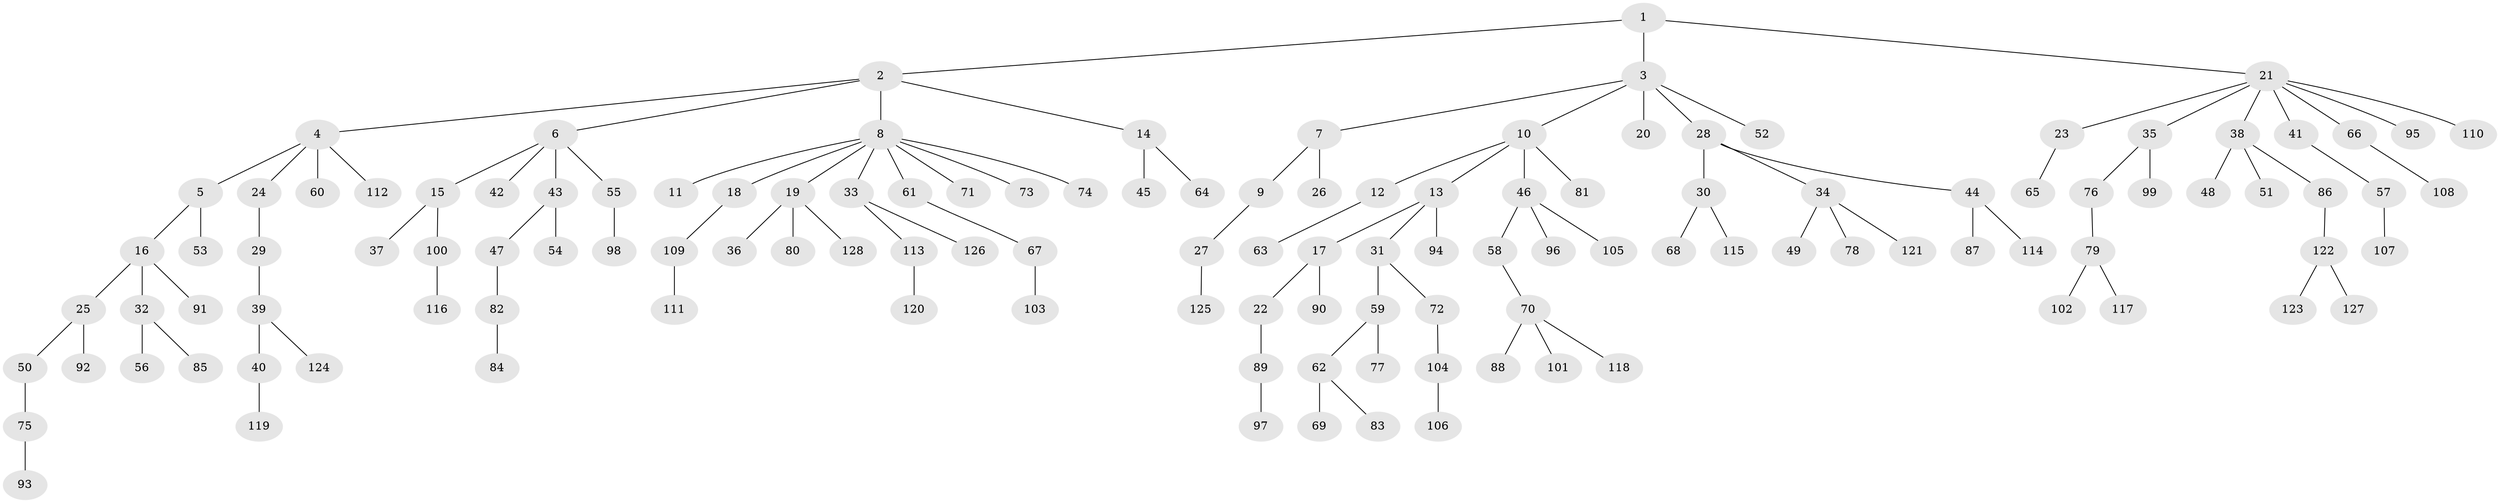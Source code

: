 // coarse degree distribution, {3: 0.13333333333333333, 5: 0.022222222222222223, 8: 0.011111111111111112, 2: 0.3111111111111111, 4: 0.05555555555555555, 1: 0.45555555555555555, 7: 0.011111111111111112}
// Generated by graph-tools (version 1.1) at 2025/37/03/04/25 23:37:16]
// undirected, 128 vertices, 127 edges
graph export_dot {
  node [color=gray90,style=filled];
  1;
  2;
  3;
  4;
  5;
  6;
  7;
  8;
  9;
  10;
  11;
  12;
  13;
  14;
  15;
  16;
  17;
  18;
  19;
  20;
  21;
  22;
  23;
  24;
  25;
  26;
  27;
  28;
  29;
  30;
  31;
  32;
  33;
  34;
  35;
  36;
  37;
  38;
  39;
  40;
  41;
  42;
  43;
  44;
  45;
  46;
  47;
  48;
  49;
  50;
  51;
  52;
  53;
  54;
  55;
  56;
  57;
  58;
  59;
  60;
  61;
  62;
  63;
  64;
  65;
  66;
  67;
  68;
  69;
  70;
  71;
  72;
  73;
  74;
  75;
  76;
  77;
  78;
  79;
  80;
  81;
  82;
  83;
  84;
  85;
  86;
  87;
  88;
  89;
  90;
  91;
  92;
  93;
  94;
  95;
  96;
  97;
  98;
  99;
  100;
  101;
  102;
  103;
  104;
  105;
  106;
  107;
  108;
  109;
  110;
  111;
  112;
  113;
  114;
  115;
  116;
  117;
  118;
  119;
  120;
  121;
  122;
  123;
  124;
  125;
  126;
  127;
  128;
  1 -- 2;
  1 -- 3;
  1 -- 21;
  2 -- 4;
  2 -- 6;
  2 -- 8;
  2 -- 14;
  3 -- 7;
  3 -- 10;
  3 -- 20;
  3 -- 28;
  3 -- 52;
  4 -- 5;
  4 -- 24;
  4 -- 60;
  4 -- 112;
  5 -- 16;
  5 -- 53;
  6 -- 15;
  6 -- 42;
  6 -- 43;
  6 -- 55;
  7 -- 9;
  7 -- 26;
  8 -- 11;
  8 -- 18;
  8 -- 19;
  8 -- 33;
  8 -- 61;
  8 -- 71;
  8 -- 73;
  8 -- 74;
  9 -- 27;
  10 -- 12;
  10 -- 13;
  10 -- 46;
  10 -- 81;
  12 -- 63;
  13 -- 17;
  13 -- 31;
  13 -- 94;
  14 -- 45;
  14 -- 64;
  15 -- 37;
  15 -- 100;
  16 -- 25;
  16 -- 32;
  16 -- 91;
  17 -- 22;
  17 -- 90;
  18 -- 109;
  19 -- 36;
  19 -- 80;
  19 -- 128;
  21 -- 23;
  21 -- 35;
  21 -- 38;
  21 -- 41;
  21 -- 66;
  21 -- 95;
  21 -- 110;
  22 -- 89;
  23 -- 65;
  24 -- 29;
  25 -- 50;
  25 -- 92;
  27 -- 125;
  28 -- 30;
  28 -- 34;
  28 -- 44;
  29 -- 39;
  30 -- 68;
  30 -- 115;
  31 -- 59;
  31 -- 72;
  32 -- 56;
  32 -- 85;
  33 -- 113;
  33 -- 126;
  34 -- 49;
  34 -- 78;
  34 -- 121;
  35 -- 76;
  35 -- 99;
  38 -- 48;
  38 -- 51;
  38 -- 86;
  39 -- 40;
  39 -- 124;
  40 -- 119;
  41 -- 57;
  43 -- 47;
  43 -- 54;
  44 -- 87;
  44 -- 114;
  46 -- 58;
  46 -- 96;
  46 -- 105;
  47 -- 82;
  50 -- 75;
  55 -- 98;
  57 -- 107;
  58 -- 70;
  59 -- 62;
  59 -- 77;
  61 -- 67;
  62 -- 69;
  62 -- 83;
  66 -- 108;
  67 -- 103;
  70 -- 88;
  70 -- 101;
  70 -- 118;
  72 -- 104;
  75 -- 93;
  76 -- 79;
  79 -- 102;
  79 -- 117;
  82 -- 84;
  86 -- 122;
  89 -- 97;
  100 -- 116;
  104 -- 106;
  109 -- 111;
  113 -- 120;
  122 -- 123;
  122 -- 127;
}
